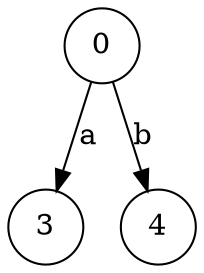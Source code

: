 digraph {
	0 [shape=circle]
	3 [shape=circle]
	4 [shape=circle]
	0 -> 3 [label=a]
	0 -> 4 [label=b]
}
